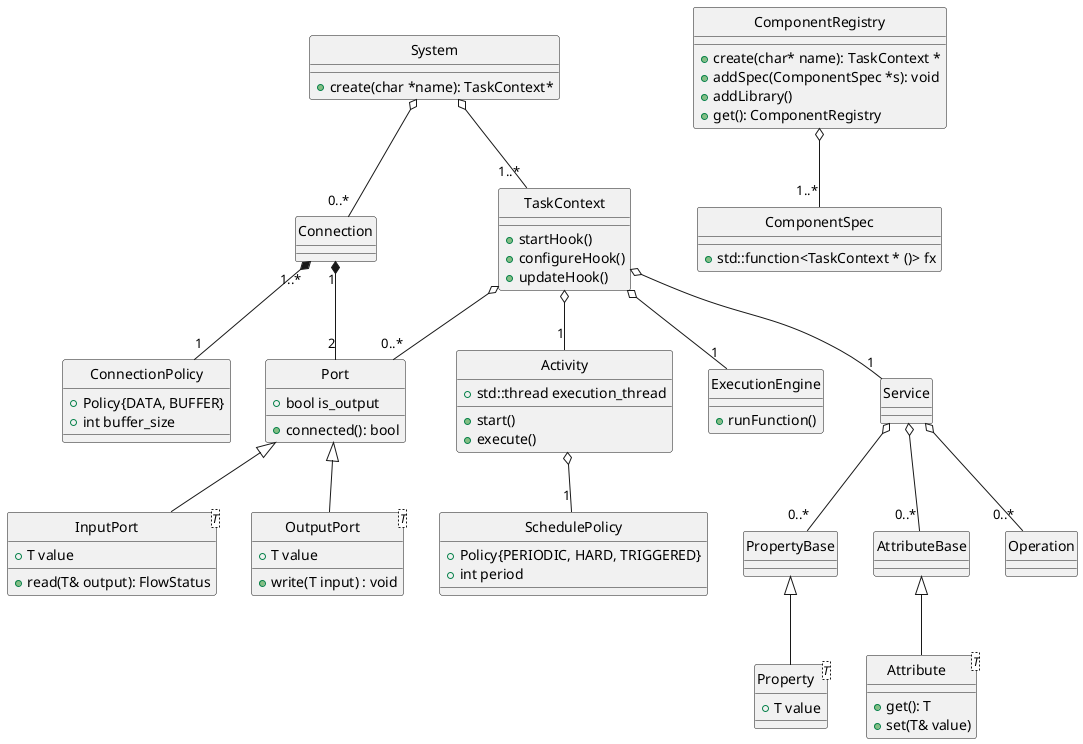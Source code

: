 @startuml
hide circle

class ConnectionPolicy{
	+Policy{DATA, BUFFER}
	+int buffer_size
}

class SchedulePolicy{
	+Policy{PERIODIC, HARD, TRIGGERED}
	+int period
}

class Connection{
}

class PropertyBase{
}

class Property<T>{
	+T value
}

class AttributeBase{
}

class Attribute<T>{
	+get(): T
	+set(T& value)
}

class Operation{
}

class Port{
	+bool is_output
	+connected(): bool
}

class InputPort<T>{
	+T value
	+read(T& output): FlowStatus
}

class OutputPort<T>{
	+T value
	+write(T input) : void
}

class TaskContext{
	+startHook()
	+configureHook()
	+updateHook()
}

class System{
	+create(char *name): TaskContext*
}

class ComponentSpec{
	+std::function<TaskContext * ()> fx
}

class ComponentRegistry{
	+create(char* name): TaskContext *
	+addSpec(ComponentSpec *s): void
	+addLibrary()
	+get(): ComponentRegistry
}

class Activity{
	+start()
	+execute()
	+std::thread execution_thread
}

class ExecutionEngine{
	+runFunction()
}

class Service{
}
'--------------------------------------
'--------------------------------------

Connection "1..*" *-- "1" ConnectionPolicy 
Connection "1" *-- "2" Port

PropertyBase <|-- Property 

AttributeBase <|-- Attribute 

Port <|-- InputPort
Port <|-- OutputPort

TaskContext o-- "1" Service

Service o-- "0..*" PropertyBase
Service o-- "0..*" AttributeBase
Service o-- "0..*" Operation

TaskContext o-- "0..*" Port


System o-- "1..*" TaskContext
System o-- "0..*" Connection

ComponentRegistry o-- "1..*" ComponentSpec

TaskContext o-- "1" Activity
Activity o-- "1" SchedulePolicy

TaskContext o-- "1" ExecutionEngine


@enduml